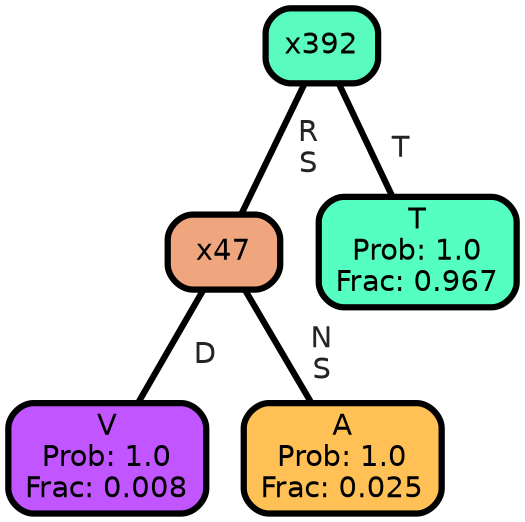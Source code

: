 graph Tree {
node [shape=box, style="filled, rounded",color="black",penwidth="3",fontcolor="black",                 fontname=helvetica] ;
graph [ranksep="0 equally", splines=straight,                 bgcolor=transparent, dpi=200] ;
edge [fontname=helvetica, fontweight=bold,fontcolor=grey14,color=black] ;
0 [label="V
Prob: 1.0
Frac: 0.008", fillcolor="#c155ff"] ;
1 [label="x47", fillcolor="#efa67f"] ;
2 [label="A
Prob: 1.0
Frac: 0.025", fillcolor="#ffc155"] ;
3 [label="x392", fillcolor="#5afcbe"] ;
4 [label="T
Prob: 1.0
Frac: 0.967", fillcolor="#55ffc1"] ;
1 -- 0 [label=" D",penwidth=3] ;
1 -- 2 [label=" N\n S",penwidth=3] ;
3 -- 1 [label=" R\n S",penwidth=3] ;
3 -- 4 [label=" T",penwidth=3] ;
{rank = same;}}